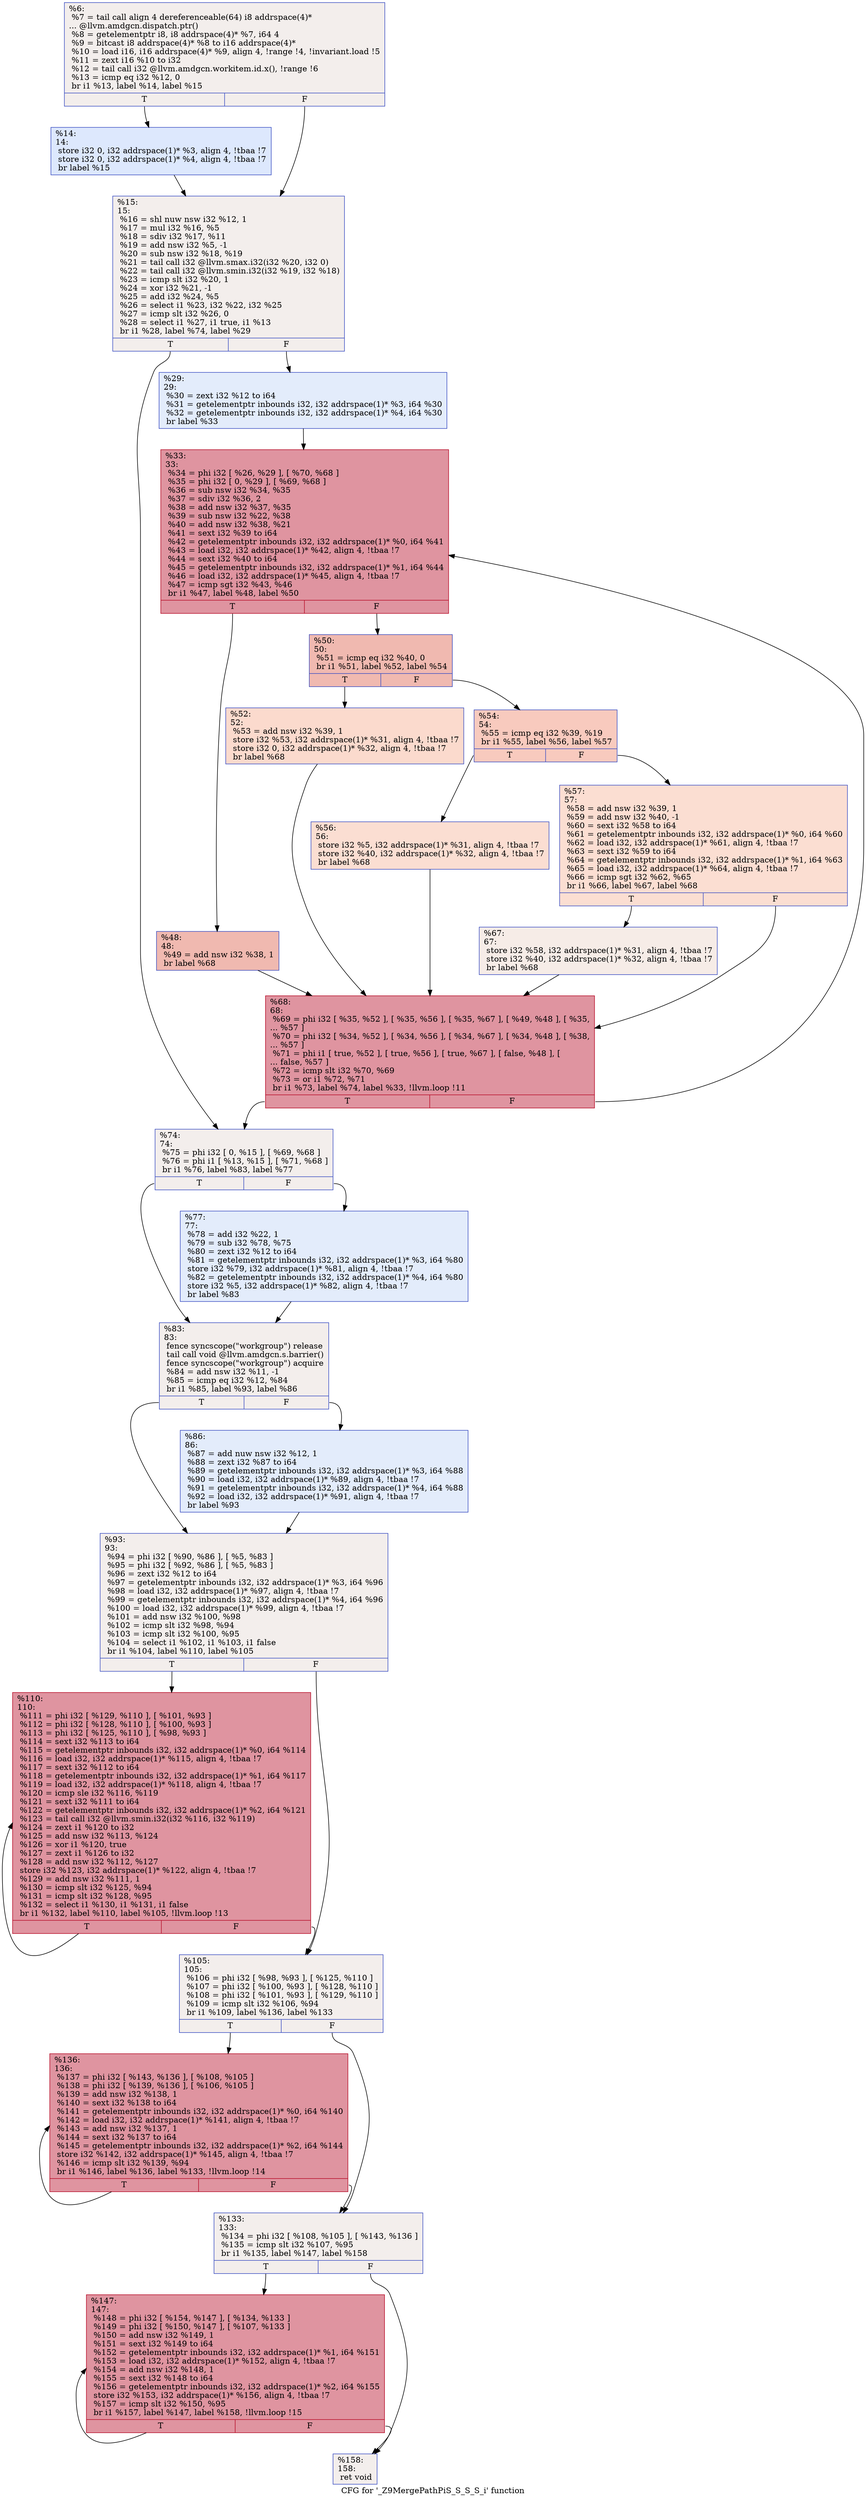 digraph "CFG for '_Z9MergePathPiS_S_S_S_i' function" {
	label="CFG for '_Z9MergePathPiS_S_S_S_i' function";

	Node0x47d0170 [shape=record,color="#3d50c3ff", style=filled, fillcolor="#e3d9d370",label="{%6:\l  %7 = tail call align 4 dereferenceable(64) i8 addrspace(4)*\l... @llvm.amdgcn.dispatch.ptr()\l  %8 = getelementptr i8, i8 addrspace(4)* %7, i64 4\l  %9 = bitcast i8 addrspace(4)* %8 to i16 addrspace(4)*\l  %10 = load i16, i16 addrspace(4)* %9, align 4, !range !4, !invariant.load !5\l  %11 = zext i16 %10 to i32\l  %12 = tail call i32 @llvm.amdgcn.workitem.id.x(), !range !6\l  %13 = icmp eq i32 %12, 0\l  br i1 %13, label %14, label %15\l|{<s0>T|<s1>F}}"];
	Node0x47d0170:s0 -> Node0x47d1d00;
	Node0x47d0170:s1 -> Node0x47d1d90;
	Node0x47d1d00 [shape=record,color="#3d50c3ff", style=filled, fillcolor="#b2ccfb70",label="{%14:\l14:                                               \l  store i32 0, i32 addrspace(1)* %3, align 4, !tbaa !7\l  store i32 0, i32 addrspace(1)* %4, align 4, !tbaa !7\l  br label %15\l}"];
	Node0x47d1d00 -> Node0x47d1d90;
	Node0x47d1d90 [shape=record,color="#3d50c3ff", style=filled, fillcolor="#e3d9d370",label="{%15:\l15:                                               \l  %16 = shl nuw nsw i32 %12, 1\l  %17 = mul i32 %16, %5\l  %18 = sdiv i32 %17, %11\l  %19 = add nsw i32 %5, -1\l  %20 = sub nsw i32 %18, %19\l  %21 = tail call i32 @llvm.smax.i32(i32 %20, i32 0)\l  %22 = tail call i32 @llvm.smin.i32(i32 %19, i32 %18)\l  %23 = icmp slt i32 %20, 1\l  %24 = xor i32 %21, -1\l  %25 = add i32 %24, %5\l  %26 = select i1 %23, i32 %22, i32 %25\l  %27 = icmp slt i32 %26, 0\l  %28 = select i1 %27, i1 true, i1 %13\l  br i1 %28, label %74, label %29\l|{<s0>T|<s1>F}}"];
	Node0x47d1d90:s0 -> Node0x47d3300;
	Node0x47d1d90:s1 -> Node0x47d3390;
	Node0x47d3390 [shape=record,color="#3d50c3ff", style=filled, fillcolor="#bfd3f670",label="{%29:\l29:                                               \l  %30 = zext i32 %12 to i64\l  %31 = getelementptr inbounds i32, i32 addrspace(1)* %3, i64 %30\l  %32 = getelementptr inbounds i32, i32 addrspace(1)* %4, i64 %30\l  br label %33\l}"];
	Node0x47d3390 -> Node0x47d2830;
	Node0x47d2830 [shape=record,color="#b70d28ff", style=filled, fillcolor="#b70d2870",label="{%33:\l33:                                               \l  %34 = phi i32 [ %26, %29 ], [ %70, %68 ]\l  %35 = phi i32 [ 0, %29 ], [ %69, %68 ]\l  %36 = sub nsw i32 %34, %35\l  %37 = sdiv i32 %36, 2\l  %38 = add nsw i32 %37, %35\l  %39 = sub nsw i32 %22, %38\l  %40 = add nsw i32 %38, %21\l  %41 = sext i32 %39 to i64\l  %42 = getelementptr inbounds i32, i32 addrspace(1)* %0, i64 %41\l  %43 = load i32, i32 addrspace(1)* %42, align 4, !tbaa !7\l  %44 = sext i32 %40 to i64\l  %45 = getelementptr inbounds i32, i32 addrspace(1)* %1, i64 %44\l  %46 = load i32, i32 addrspace(1)* %45, align 4, !tbaa !7\l  %47 = icmp sgt i32 %43, %46\l  br i1 %47, label %48, label %50\l|{<s0>T|<s1>F}}"];
	Node0x47d2830:s0 -> Node0x47d41e0;
	Node0x47d2830:s1 -> Node0x47d4270;
	Node0x47d41e0 [shape=record,color="#3d50c3ff", style=filled, fillcolor="#de614d70",label="{%48:\l48:                                               \l  %49 = add nsw i32 %38, 1\l  br label %68\l}"];
	Node0x47d41e0 -> Node0x47d3890;
	Node0x47d4270 [shape=record,color="#3d50c3ff", style=filled, fillcolor="#de614d70",label="{%50:\l50:                                               \l  %51 = icmp eq i32 %40, 0\l  br i1 %51, label %52, label %54\l|{<s0>T|<s1>F}}"];
	Node0x47d4270:s0 -> Node0x47d4540;
	Node0x47d4270:s1 -> Node0x47d4590;
	Node0x47d4540 [shape=record,color="#3d50c3ff", style=filled, fillcolor="#f7ac8e70",label="{%52:\l52:                                               \l  %53 = add nsw i32 %39, 1\l  store i32 %53, i32 addrspace(1)* %31, align 4, !tbaa !7\l  store i32 0, i32 addrspace(1)* %32, align 4, !tbaa !7\l  br label %68\l}"];
	Node0x47d4540 -> Node0x47d3890;
	Node0x47d4590 [shape=record,color="#3d50c3ff", style=filled, fillcolor="#ef886b70",label="{%54:\l54:                                               \l  %55 = icmp eq i32 %39, %19\l  br i1 %55, label %56, label %57\l|{<s0>T|<s1>F}}"];
	Node0x47d4590:s0 -> Node0x47d4940;
	Node0x47d4590:s1 -> Node0x47d4990;
	Node0x47d4940 [shape=record,color="#3d50c3ff", style=filled, fillcolor="#f7b59970",label="{%56:\l56:                                               \l  store i32 %5, i32 addrspace(1)* %31, align 4, !tbaa !7\l  store i32 %40, i32 addrspace(1)* %32, align 4, !tbaa !7\l  br label %68\l}"];
	Node0x47d4940 -> Node0x47d3890;
	Node0x47d4990 [shape=record,color="#3d50c3ff", style=filled, fillcolor="#f7b59970",label="{%57:\l57:                                               \l  %58 = add nsw i32 %39, 1\l  %59 = add nsw i32 %40, -1\l  %60 = sext i32 %58 to i64\l  %61 = getelementptr inbounds i32, i32 addrspace(1)* %0, i64 %60\l  %62 = load i32, i32 addrspace(1)* %61, align 4, !tbaa !7\l  %63 = sext i32 %59 to i64\l  %64 = getelementptr inbounds i32, i32 addrspace(1)* %1, i64 %63\l  %65 = load i32, i32 addrspace(1)* %64, align 4, !tbaa !7\l  %66 = icmp sgt i32 %62, %65\l  br i1 %66, label %67, label %68\l|{<s0>T|<s1>F}}"];
	Node0x47d4990:s0 -> Node0x47d3780;
	Node0x47d4990:s1 -> Node0x47d3890;
	Node0x47d3780 [shape=record,color="#3d50c3ff", style=filled, fillcolor="#ead5c970",label="{%67:\l67:                                               \l  store i32 %58, i32 addrspace(1)* %31, align 4, !tbaa !7\l  store i32 %40, i32 addrspace(1)* %32, align 4, !tbaa !7\l  br label %68\l}"];
	Node0x47d3780 -> Node0x47d3890;
	Node0x47d3890 [shape=record,color="#b70d28ff", style=filled, fillcolor="#b70d2870",label="{%68:\l68:                                               \l  %69 = phi i32 [ %35, %52 ], [ %35, %56 ], [ %35, %67 ], [ %49, %48 ], [ %35,\l... %57 ]\l  %70 = phi i32 [ %34, %52 ], [ %34, %56 ], [ %34, %67 ], [ %34, %48 ], [ %38,\l... %57 ]\l  %71 = phi i1 [ true, %52 ], [ true, %56 ], [ true, %67 ], [ false, %48 ], [\l... false, %57 ]\l  %72 = icmp slt i32 %70, %69\l  %73 = or i1 %72, %71\l  br i1 %73, label %74, label %33, !llvm.loop !11\l|{<s0>T|<s1>F}}"];
	Node0x47d3890:s0 -> Node0x47d3300;
	Node0x47d3890:s1 -> Node0x47d2830;
	Node0x47d3300 [shape=record,color="#3d50c3ff", style=filled, fillcolor="#e3d9d370",label="{%74:\l74:                                               \l  %75 = phi i32 [ 0, %15 ], [ %69, %68 ]\l  %76 = phi i1 [ %13, %15 ], [ %71, %68 ]\l  br i1 %76, label %83, label %77\l|{<s0>T|<s1>F}}"];
	Node0x47d3300:s0 -> Node0x47d5c80;
	Node0x47d3300:s1 -> Node0x47d5cd0;
	Node0x47d5cd0 [shape=record,color="#3d50c3ff", style=filled, fillcolor="#bfd3f670",label="{%77:\l77:                                               \l  %78 = add i32 %22, 1\l  %79 = sub i32 %78, %75\l  %80 = zext i32 %12 to i64\l  %81 = getelementptr inbounds i32, i32 addrspace(1)* %3, i64 %80\l  store i32 %79, i32 addrspace(1)* %81, align 4, !tbaa !7\l  %82 = getelementptr inbounds i32, i32 addrspace(1)* %4, i64 %80\l  store i32 %5, i32 addrspace(1)* %82, align 4, !tbaa !7\l  br label %83\l}"];
	Node0x47d5cd0 -> Node0x47d5c80;
	Node0x47d5c80 [shape=record,color="#3d50c3ff", style=filled, fillcolor="#e3d9d370",label="{%83:\l83:                                               \l  fence syncscope(\"workgroup\") release\l  tail call void @llvm.amdgcn.s.barrier()\l  fence syncscope(\"workgroup\") acquire\l  %84 = add nsw i32 %11, -1\l  %85 = icmp eq i32 %12, %84\l  br i1 %85, label %93, label %86\l|{<s0>T|<s1>F}}"];
	Node0x47d5c80:s0 -> Node0x47d6550;
	Node0x47d5c80:s1 -> Node0x47d65a0;
	Node0x47d65a0 [shape=record,color="#3d50c3ff", style=filled, fillcolor="#bfd3f670",label="{%86:\l86:                                               \l  %87 = add nuw nsw i32 %12, 1\l  %88 = zext i32 %87 to i64\l  %89 = getelementptr inbounds i32, i32 addrspace(1)* %3, i64 %88\l  %90 = load i32, i32 addrspace(1)* %89, align 4, !tbaa !7\l  %91 = getelementptr inbounds i32, i32 addrspace(1)* %4, i64 %88\l  %92 = load i32, i32 addrspace(1)* %91, align 4, !tbaa !7\l  br label %93\l}"];
	Node0x47d65a0 -> Node0x47d6550;
	Node0x47d6550 [shape=record,color="#3d50c3ff", style=filled, fillcolor="#e3d9d370",label="{%93:\l93:                                               \l  %94 = phi i32 [ %90, %86 ], [ %5, %83 ]\l  %95 = phi i32 [ %92, %86 ], [ %5, %83 ]\l  %96 = zext i32 %12 to i64\l  %97 = getelementptr inbounds i32, i32 addrspace(1)* %3, i64 %96\l  %98 = load i32, i32 addrspace(1)* %97, align 4, !tbaa !7\l  %99 = getelementptr inbounds i32, i32 addrspace(1)* %4, i64 %96\l  %100 = load i32, i32 addrspace(1)* %99, align 4, !tbaa !7\l  %101 = add nsw i32 %100, %98\l  %102 = icmp slt i32 %98, %94\l  %103 = icmp slt i32 %100, %95\l  %104 = select i1 %102, i1 %103, i1 false\l  br i1 %104, label %110, label %105\l|{<s0>T|<s1>F}}"];
	Node0x47d6550:s0 -> Node0x47d70f0;
	Node0x47d6550:s1 -> Node0x47d7140;
	Node0x47d7140 [shape=record,color="#3d50c3ff", style=filled, fillcolor="#e3d9d370",label="{%105:\l105:                                              \l  %106 = phi i32 [ %98, %93 ], [ %125, %110 ]\l  %107 = phi i32 [ %100, %93 ], [ %128, %110 ]\l  %108 = phi i32 [ %101, %93 ], [ %129, %110 ]\l  %109 = icmp slt i32 %106, %94\l  br i1 %109, label %136, label %133\l|{<s0>T|<s1>F}}"];
	Node0x47d7140:s0 -> Node0x47d75c0;
	Node0x47d7140:s1 -> Node0x47d7650;
	Node0x47d70f0 [shape=record,color="#b70d28ff", style=filled, fillcolor="#b70d2870",label="{%110:\l110:                                              \l  %111 = phi i32 [ %129, %110 ], [ %101, %93 ]\l  %112 = phi i32 [ %128, %110 ], [ %100, %93 ]\l  %113 = phi i32 [ %125, %110 ], [ %98, %93 ]\l  %114 = sext i32 %113 to i64\l  %115 = getelementptr inbounds i32, i32 addrspace(1)* %0, i64 %114\l  %116 = load i32, i32 addrspace(1)* %115, align 4, !tbaa !7\l  %117 = sext i32 %112 to i64\l  %118 = getelementptr inbounds i32, i32 addrspace(1)* %1, i64 %117\l  %119 = load i32, i32 addrspace(1)* %118, align 4, !tbaa !7\l  %120 = icmp sle i32 %116, %119\l  %121 = sext i32 %111 to i64\l  %122 = getelementptr inbounds i32, i32 addrspace(1)* %2, i64 %121\l  %123 = tail call i32 @llvm.smin.i32(i32 %116, i32 %119)\l  %124 = zext i1 %120 to i32\l  %125 = add nsw i32 %113, %124\l  %126 = xor i1 %120, true\l  %127 = zext i1 %126 to i32\l  %128 = add nsw i32 %112, %127\l  store i32 %123, i32 addrspace(1)* %122, align 4, !tbaa !7\l  %129 = add nsw i32 %111, 1\l  %130 = icmp slt i32 %125, %94\l  %131 = icmp slt i32 %128, %95\l  %132 = select i1 %130, i1 %131, i1 false\l  br i1 %132, label %110, label %105, !llvm.loop !13\l|{<s0>T|<s1>F}}"];
	Node0x47d70f0:s0 -> Node0x47d70f0;
	Node0x47d70f0:s1 -> Node0x47d7140;
	Node0x47d7650 [shape=record,color="#3d50c3ff", style=filled, fillcolor="#e3d9d370",label="{%133:\l133:                                              \l  %134 = phi i32 [ %108, %105 ], [ %143, %136 ]\l  %135 = icmp slt i32 %107, %95\l  br i1 %135, label %147, label %158\l|{<s0>T|<s1>F}}"];
	Node0x47d7650:s0 -> Node0x47d8b90;
	Node0x47d7650:s1 -> Node0x47d8c20;
	Node0x47d75c0 [shape=record,color="#b70d28ff", style=filled, fillcolor="#b70d2870",label="{%136:\l136:                                              \l  %137 = phi i32 [ %143, %136 ], [ %108, %105 ]\l  %138 = phi i32 [ %139, %136 ], [ %106, %105 ]\l  %139 = add nsw i32 %138, 1\l  %140 = sext i32 %138 to i64\l  %141 = getelementptr inbounds i32, i32 addrspace(1)* %0, i64 %140\l  %142 = load i32, i32 addrspace(1)* %141, align 4, !tbaa !7\l  %143 = add nsw i32 %137, 1\l  %144 = sext i32 %137 to i64\l  %145 = getelementptr inbounds i32, i32 addrspace(1)* %2, i64 %144\l  store i32 %142, i32 addrspace(1)* %145, align 4, !tbaa !7\l  %146 = icmp slt i32 %139, %94\l  br i1 %146, label %136, label %133, !llvm.loop !14\l|{<s0>T|<s1>F}}"];
	Node0x47d75c0:s0 -> Node0x47d75c0;
	Node0x47d75c0:s1 -> Node0x47d7650;
	Node0x47d8b90 [shape=record,color="#b70d28ff", style=filled, fillcolor="#b70d2870",label="{%147:\l147:                                              \l  %148 = phi i32 [ %154, %147 ], [ %134, %133 ]\l  %149 = phi i32 [ %150, %147 ], [ %107, %133 ]\l  %150 = add nsw i32 %149, 1\l  %151 = sext i32 %149 to i64\l  %152 = getelementptr inbounds i32, i32 addrspace(1)* %1, i64 %151\l  %153 = load i32, i32 addrspace(1)* %152, align 4, !tbaa !7\l  %154 = add nsw i32 %148, 1\l  %155 = sext i32 %148 to i64\l  %156 = getelementptr inbounds i32, i32 addrspace(1)* %2, i64 %155\l  store i32 %153, i32 addrspace(1)* %156, align 4, !tbaa !7\l  %157 = icmp slt i32 %150, %95\l  br i1 %157, label %147, label %158, !llvm.loop !15\l|{<s0>T|<s1>F}}"];
	Node0x47d8b90:s0 -> Node0x47d8b90;
	Node0x47d8b90:s1 -> Node0x47d8c20;
	Node0x47d8c20 [shape=record,color="#3d50c3ff", style=filled, fillcolor="#e3d9d370",label="{%158:\l158:                                              \l  ret void\l}"];
}
